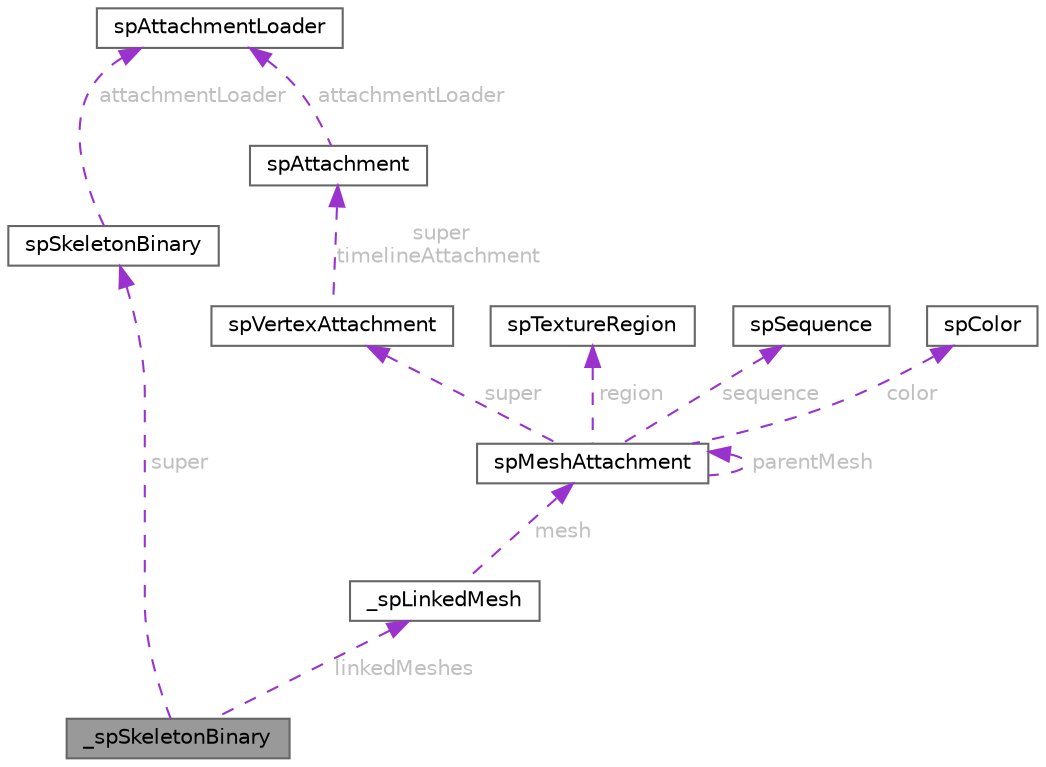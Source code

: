 digraph "_spSkeletonBinary"
{
 // LATEX_PDF_SIZE
  bgcolor="transparent";
  edge [fontname=Helvetica,fontsize=10,labelfontname=Helvetica,labelfontsize=10];
  node [fontname=Helvetica,fontsize=10,shape=box,height=0.2,width=0.4];
  Node1 [id="Node000001",label="_spSkeletonBinary",height=0.2,width=0.4,color="gray40", fillcolor="grey60", style="filled", fontcolor="black",tooltip=" "];
  Node2 -> Node1 [id="edge12_Node000001_Node000002",dir="back",color="darkorchid3",style="dashed",tooltip=" ",label=" super",fontcolor="grey" ];
  Node2 [id="Node000002",label="spSkeletonBinary",height=0.2,width=0.4,color="gray40", fillcolor="white", style="filled",URL="$structsp_skeleton_binary.html",tooltip=" "];
  Node3 -> Node2 [id="edge13_Node000002_Node000003",dir="back",color="darkorchid3",style="dashed",tooltip=" ",label=" attachmentLoader",fontcolor="grey" ];
  Node3 [id="Node000003",label="spAttachmentLoader",height=0.2,width=0.4,color="gray40", fillcolor="white", style="filled",URL="$structsp_attachment_loader.html",tooltip=" "];
  Node4 -> Node1 [id="edge14_Node000001_Node000004",dir="back",color="darkorchid3",style="dashed",tooltip=" ",label=" linkedMeshes",fontcolor="grey" ];
  Node4 [id="Node000004",label="_spLinkedMesh",height=0.2,width=0.4,color="gray40", fillcolor="white", style="filled",URL="$struct__sp_linked_mesh.html",tooltip=" "];
  Node5 -> Node4 [id="edge15_Node000004_Node000005",dir="back",color="darkorchid3",style="dashed",tooltip=" ",label=" mesh",fontcolor="grey" ];
  Node5 [id="Node000005",label="spMeshAttachment",height=0.2,width=0.4,color="gray40", fillcolor="white", style="filled",URL="$structsp_mesh_attachment.html",tooltip=" "];
  Node6 -> Node5 [id="edge16_Node000005_Node000006",dir="back",color="darkorchid3",style="dashed",tooltip=" ",label=" super",fontcolor="grey" ];
  Node6 [id="Node000006",label="spVertexAttachment",height=0.2,width=0.4,color="gray40", fillcolor="white", style="filled",URL="$structsp_vertex_attachment.html",tooltip=" "];
  Node7 -> Node6 [id="edge17_Node000006_Node000007",dir="back",color="darkorchid3",style="dashed",tooltip=" ",label=" super\ntimelineAttachment",fontcolor="grey" ];
  Node7 [id="Node000007",label="spAttachment",height=0.2,width=0.4,color="gray40", fillcolor="white", style="filled",URL="$structsp_attachment.html",tooltip=" "];
  Node3 -> Node7 [id="edge18_Node000007_Node000003",dir="back",color="darkorchid3",style="dashed",tooltip=" ",label=" attachmentLoader",fontcolor="grey" ];
  Node8 -> Node5 [id="edge19_Node000005_Node000008",dir="back",color="darkorchid3",style="dashed",tooltip=" ",label=" region",fontcolor="grey" ];
  Node8 [id="Node000008",label="spTextureRegion",height=0.2,width=0.4,color="gray40", fillcolor="white", style="filled",URL="$structsp_texture_region.html",tooltip=" "];
  Node9 -> Node5 [id="edge20_Node000005_Node000009",dir="back",color="darkorchid3",style="dashed",tooltip=" ",label=" sequence",fontcolor="grey" ];
  Node9 [id="Node000009",label="spSequence",height=0.2,width=0.4,color="gray40", fillcolor="white", style="filled",URL="$structsp_sequence.html",tooltip=" "];
  Node10 -> Node5 [id="edge21_Node000005_Node000010",dir="back",color="darkorchid3",style="dashed",tooltip=" ",label=" color",fontcolor="grey" ];
  Node10 [id="Node000010",label="spColor",height=0.2,width=0.4,color="gray40", fillcolor="white", style="filled",URL="$structsp_color.html",tooltip=" "];
  Node5 -> Node5 [id="edge22_Node000005_Node000005",dir="back",color="darkorchid3",style="dashed",tooltip=" ",label=" parentMesh",fontcolor="grey" ];
}
